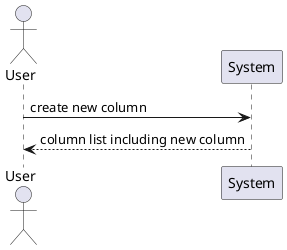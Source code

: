 @startuml
Actor User
User -> System: create new column
System --> User: column list including new column


@enduml